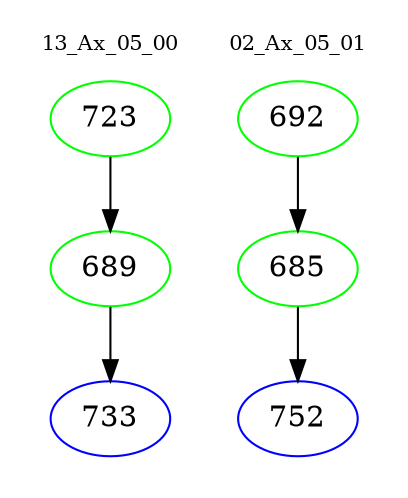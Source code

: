 digraph{
subgraph cluster_0 {
color = white
label = "13_Ax_05_00";
fontsize=10;
T0_723 [label="723", color="green"]
T0_723 -> T0_689 [color="black"]
T0_689 [label="689", color="green"]
T0_689 -> T0_733 [color="black"]
T0_733 [label="733", color="blue"]
}
subgraph cluster_1 {
color = white
label = "02_Ax_05_01";
fontsize=10;
T1_692 [label="692", color="green"]
T1_692 -> T1_685 [color="black"]
T1_685 [label="685", color="green"]
T1_685 -> T1_752 [color="black"]
T1_752 [label="752", color="blue"]
}
}
